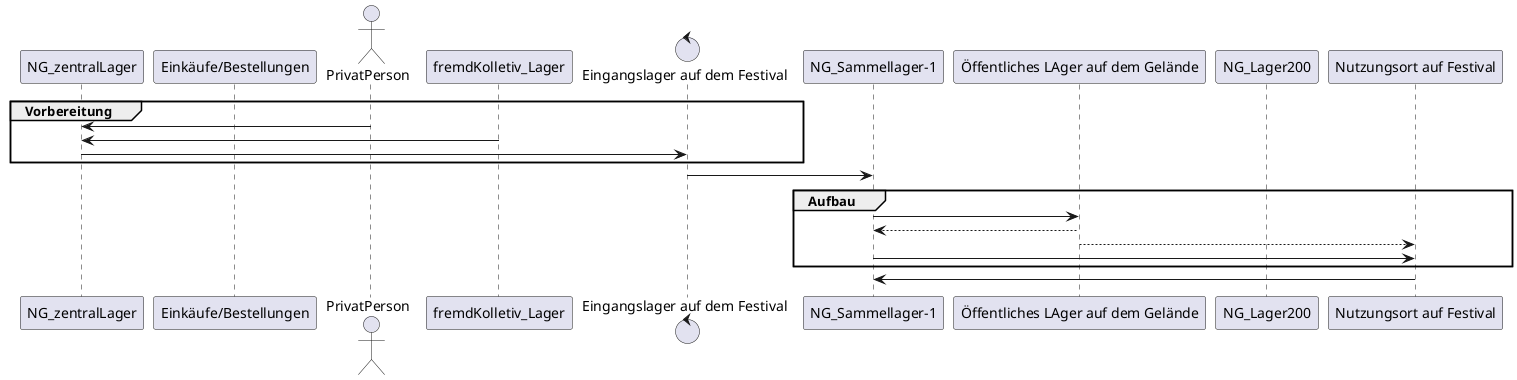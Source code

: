 @startuml

participant NG_zentralLager as NG_L000
participant "Einkäufe/Bestellungen" as Order
participant "NG_Sammellager-1" as NG_L101
Actor PrivatPerson as PP
participant fremdKolletiv_Lager as FK_L
control "Eingangslager auf dem Festival" as NG_L100
control "Kommisionierungslager_auf_Festival_Gelände" as NG_L101
participant "Öffentliches LAger auf dem Gelände" as NG_L102


participant NG_Lager200 as NG_L200
participant "Nutzungsort auf Festival" as NG_L150


group Vorbereitung
    PP -> NG_L000
    FK_L -> NG_L000

    NG_L000 -> NG_L100
end


NG_L100 -> NG_L101
group Aufbau
    NG_L101 -> NG_L102
    NG_L102 --> NG_L101
    NG_L102 --> NG_L150
    NG_L101 -> NG_L150
end




NG_L150 -> NG_L101




@enduml


group Festival

end

group Abbau

end


group Nachbereitung

end